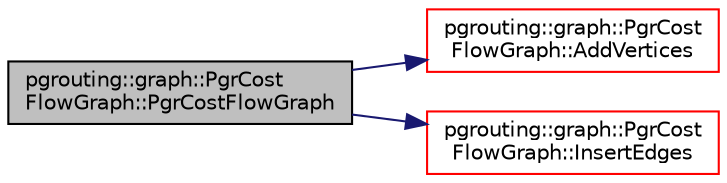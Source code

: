 digraph "pgrouting::graph::PgrCostFlowGraph::PgrCostFlowGraph"
{
  edge [fontname="Helvetica",fontsize="10",labelfontname="Helvetica",labelfontsize="10"];
  node [fontname="Helvetica",fontsize="10",shape=record];
  rankdir="LR";
  Node10 [label="pgrouting::graph::PgrCost\lFlowGraph::PgrCostFlowGraph",height=0.2,width=0.4,color="black", fillcolor="grey75", style="filled", fontcolor="black"];
  Node10 -> Node11 [color="midnightblue",fontsize="10",style="solid",fontname="Helvetica"];
  Node11 [label="pgrouting::graph::PgrCost\lFlowGraph::AddVertices",height=0.2,width=0.4,color="red", fillcolor="white", style="filled",URL="$classpgrouting_1_1graph_1_1PgrCostFlowGraph.html#a5b3d68bbd6e999a34a040b7027994b36"];
  Node10 -> Node16 [color="midnightblue",fontsize="10",style="solid",fontname="Helvetica"];
  Node16 [label="pgrouting::graph::PgrCost\lFlowGraph::InsertEdges",height=0.2,width=0.4,color="red", fillcolor="white", style="filled",URL="$classpgrouting_1_1graph_1_1PgrCostFlowGraph.html#a75bb666c3a7dbddbcf9e1b8fa9100b3b"];
}
